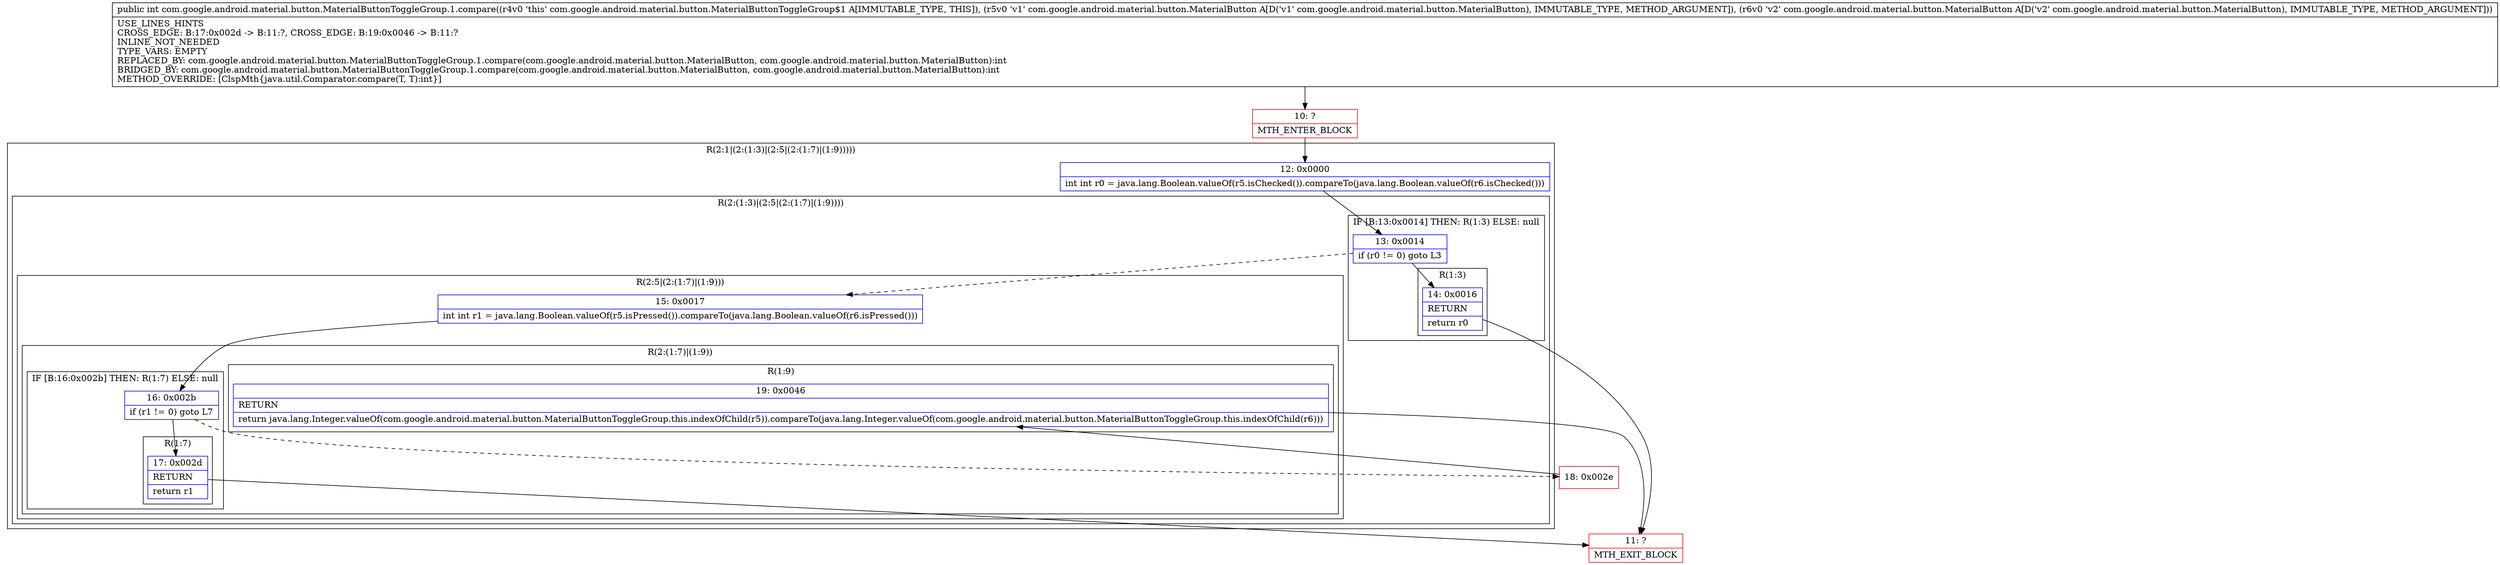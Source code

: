 digraph "CFG forcom.google.android.material.button.MaterialButtonToggleGroup.1.compare(Lcom\/google\/android\/material\/button\/MaterialButton;Lcom\/google\/android\/material\/button\/MaterialButton;)I" {
subgraph cluster_Region_743826662 {
label = "R(2:1|(2:(1:3)|(2:5|(2:(1:7)|(1:9)))))";
node [shape=record,color=blue];
Node_12 [shape=record,label="{12\:\ 0x0000|int int r0 = java.lang.Boolean.valueOf(r5.isChecked()).compareTo(java.lang.Boolean.valueOf(r6.isChecked()))\l}"];
subgraph cluster_Region_1018344396 {
label = "R(2:(1:3)|(2:5|(2:(1:7)|(1:9))))";
node [shape=record,color=blue];
subgraph cluster_IfRegion_992979967 {
label = "IF [B:13:0x0014] THEN: R(1:3) ELSE: null";
node [shape=record,color=blue];
Node_13 [shape=record,label="{13\:\ 0x0014|if (r0 != 0) goto L3\l}"];
subgraph cluster_Region_1070791900 {
label = "R(1:3)";
node [shape=record,color=blue];
Node_14 [shape=record,label="{14\:\ 0x0016|RETURN\l|return r0\l}"];
}
}
subgraph cluster_Region_492366195 {
label = "R(2:5|(2:(1:7)|(1:9)))";
node [shape=record,color=blue];
Node_15 [shape=record,label="{15\:\ 0x0017|int int r1 = java.lang.Boolean.valueOf(r5.isPressed()).compareTo(java.lang.Boolean.valueOf(r6.isPressed()))\l}"];
subgraph cluster_Region_1773679387 {
label = "R(2:(1:7)|(1:9))";
node [shape=record,color=blue];
subgraph cluster_IfRegion_506023146 {
label = "IF [B:16:0x002b] THEN: R(1:7) ELSE: null";
node [shape=record,color=blue];
Node_16 [shape=record,label="{16\:\ 0x002b|if (r1 != 0) goto L7\l}"];
subgraph cluster_Region_1486843011 {
label = "R(1:7)";
node [shape=record,color=blue];
Node_17 [shape=record,label="{17\:\ 0x002d|RETURN\l|return r1\l}"];
}
}
subgraph cluster_Region_43873592 {
label = "R(1:9)";
node [shape=record,color=blue];
Node_19 [shape=record,label="{19\:\ 0x0046|RETURN\l|return java.lang.Integer.valueOf(com.google.android.material.button.MaterialButtonToggleGroup.this.indexOfChild(r5)).compareTo(java.lang.Integer.valueOf(com.google.android.material.button.MaterialButtonToggleGroup.this.indexOfChild(r6)))\l}"];
}
}
}
}
}
Node_10 [shape=record,color=red,label="{10\:\ ?|MTH_ENTER_BLOCK\l}"];
Node_11 [shape=record,color=red,label="{11\:\ ?|MTH_EXIT_BLOCK\l}"];
Node_18 [shape=record,color=red,label="{18\:\ 0x002e}"];
MethodNode[shape=record,label="{public int com.google.android.material.button.MaterialButtonToggleGroup.1.compare((r4v0 'this' com.google.android.material.button.MaterialButtonToggleGroup$1 A[IMMUTABLE_TYPE, THIS]), (r5v0 'v1' com.google.android.material.button.MaterialButton A[D('v1' com.google.android.material.button.MaterialButton), IMMUTABLE_TYPE, METHOD_ARGUMENT]), (r6v0 'v2' com.google.android.material.button.MaterialButton A[D('v2' com.google.android.material.button.MaterialButton), IMMUTABLE_TYPE, METHOD_ARGUMENT]))  | USE_LINES_HINTS\lCROSS_EDGE: B:17:0x002d \-\> B:11:?, CROSS_EDGE: B:19:0x0046 \-\> B:11:?\lINLINE_NOT_NEEDED\lTYPE_VARS: EMPTY\lREPLACED_BY: com.google.android.material.button.MaterialButtonToggleGroup.1.compare(com.google.android.material.button.MaterialButton, com.google.android.material.button.MaterialButton):int\lBRIDGED_BY: com.google.android.material.button.MaterialButtonToggleGroup.1.compare(com.google.android.material.button.MaterialButton, com.google.android.material.button.MaterialButton):int\lMETHOD_OVERRIDE: [ClspMth\{java.util.Comparator.compare(T, T):int\}]\l}"];
MethodNode -> Node_10;Node_12 -> Node_13;
Node_13 -> Node_14;
Node_13 -> Node_15[style=dashed];
Node_14 -> Node_11;
Node_15 -> Node_16;
Node_16 -> Node_17;
Node_16 -> Node_18[style=dashed];
Node_17 -> Node_11;
Node_19 -> Node_11;
Node_10 -> Node_12;
Node_18 -> Node_19;
}

